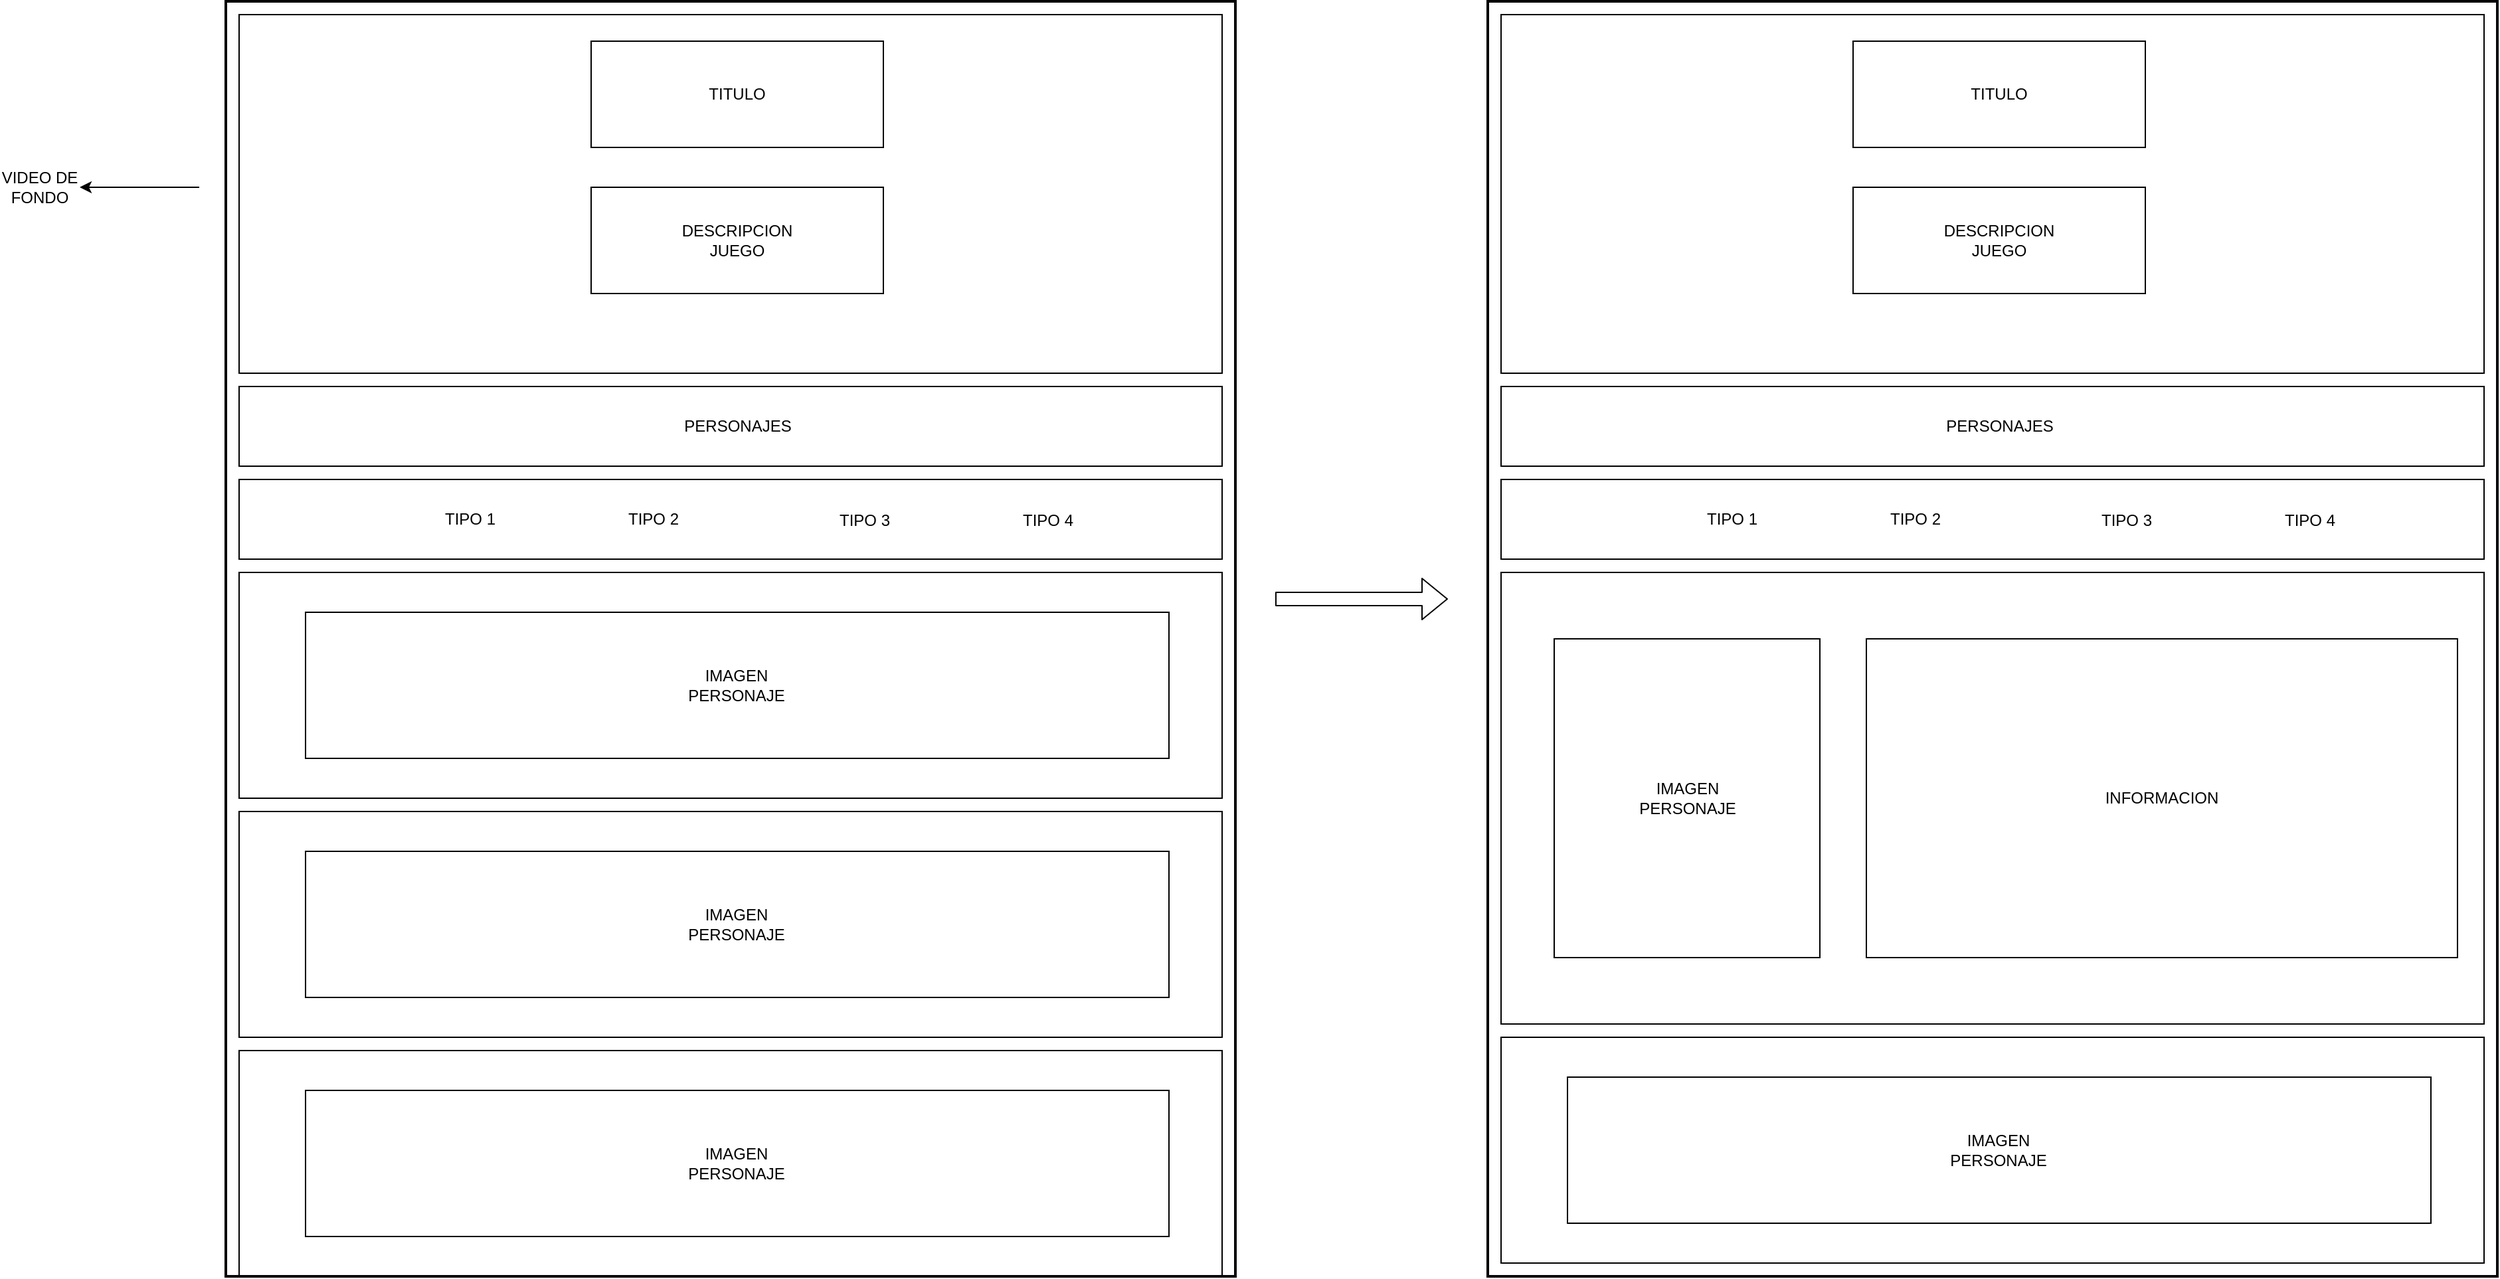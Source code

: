 <mxfile>
    <diagram id="4Bnzrhr5k3Xbg9pZ94Lz" name="Page-1">
        <mxGraphModel dx="2303" dy="1104" grid="1" gridSize="10" guides="1" tooltips="1" connect="1" arrows="1" fold="1" page="1" pageScale="1" pageWidth="850" pageHeight="1100" math="0" shadow="0">
            <root>
                <mxCell id="0"/>
                <mxCell id="1" parent="0"/>
                <mxCell id="2" value="" style="shape=table;startSize=0;container=1;collapsible=0;childLayout=tableLayout;fillColor=none;strokeColor=default;rounded=0;strokeWidth=2;" parent="1" vertex="1">
                    <mxGeometry x="40" y="40" width="760" height="960" as="geometry"/>
                </mxCell>
                <mxCell id="3" value="" style="shape=tableRow;horizontal=0;startSize=0;swimlaneHead=0;swimlaneBody=0;top=0;left=0;bottom=0;right=0;collapsible=0;dropTarget=0;fillColor=none;points=[[0,0.5],[1,0.5]];portConstraint=eastwest;" parent="2" vertex="1">
                    <mxGeometry width="760" height="960" as="geometry"/>
                </mxCell>
                <mxCell id="4" value="" style="shape=partialRectangle;html=1;whiteSpace=wrap;connectable=0;overflow=hidden;fillColor=none;top=0;left=0;bottom=0;right=0;pointerEvents=1;" parent="3" vertex="1">
                    <mxGeometry width="760" height="960" as="geometry">
                        <mxRectangle width="760" height="960" as="alternateBounds"/>
                    </mxGeometry>
                </mxCell>
                <mxCell id="5" value="" style="shape=table;startSize=0;container=1;collapsible=0;childLayout=tableLayout;rounded=0;strokeColor=default;strokeWidth=1;fillColor=none;" parent="1" vertex="1">
                    <mxGeometry x="50" y="50" width="740" height="270" as="geometry"/>
                </mxCell>
                <mxCell id="6" value="" style="shape=tableRow;horizontal=0;startSize=0;swimlaneHead=0;swimlaneBody=0;top=0;left=0;bottom=0;right=0;collapsible=0;dropTarget=0;fillColor=none;points=[[0,0.5],[1,0.5]];portConstraint=eastwest;rounded=0;strokeColor=default;strokeWidth=2;" parent="5" vertex="1">
                    <mxGeometry width="740" height="270" as="geometry"/>
                </mxCell>
                <mxCell id="7" value="" style="shape=partialRectangle;html=1;whiteSpace=wrap;connectable=0;overflow=hidden;fillColor=none;top=0;left=0;bottom=0;right=0;pointerEvents=1;rounded=0;strokeColor=default;strokeWidth=2;" parent="6" vertex="1">
                    <mxGeometry width="740" height="270" as="geometry">
                        <mxRectangle width="740" height="270" as="alternateBounds"/>
                    </mxGeometry>
                </mxCell>
                <mxCell id="14" value="" style="group" vertex="1" connectable="0" parent="1">
                    <mxGeometry x="315" y="70" width="220" height="190" as="geometry"/>
                </mxCell>
                <mxCell id="10" value="" style="group" vertex="1" connectable="0" parent="14">
                    <mxGeometry width="220" height="80" as="geometry"/>
                </mxCell>
                <mxCell id="8" value="" style="rounded=0;whiteSpace=wrap;html=1;fillColor=none;" vertex="1" parent="10">
                    <mxGeometry width="220" height="80" as="geometry"/>
                </mxCell>
                <mxCell id="9" value="TITULO" style="text;html=1;strokeColor=none;fillColor=none;align=center;verticalAlign=middle;whiteSpace=wrap;rounded=0;" vertex="1" parent="10">
                    <mxGeometry x="80" y="25" width="60" height="30" as="geometry"/>
                </mxCell>
                <mxCell id="11" value="" style="group" vertex="1" connectable="0" parent="14">
                    <mxGeometry y="110" width="220" height="80" as="geometry"/>
                </mxCell>
                <mxCell id="12" value="" style="rounded=0;whiteSpace=wrap;html=1;fillColor=none;" vertex="1" parent="11">
                    <mxGeometry width="220" height="80" as="geometry"/>
                </mxCell>
                <mxCell id="13" value="DESCRIPCION JUEGO" style="text;html=1;strokeColor=none;fillColor=none;align=center;verticalAlign=middle;whiteSpace=wrap;rounded=0;" vertex="1" parent="11">
                    <mxGeometry x="80" y="25" width="60" height="30" as="geometry"/>
                </mxCell>
                <mxCell id="15" value="" style="endArrow=classic;html=1;" edge="1" parent="1" target="16">
                    <mxGeometry width="50" height="50" relative="1" as="geometry">
                        <mxPoint x="20" y="180" as="sourcePoint"/>
                        <mxPoint x="-70" y="180" as="targetPoint"/>
                    </mxGeometry>
                </mxCell>
                <mxCell id="16" value="VIDEO DE FONDO" style="text;html=1;strokeColor=none;fillColor=none;align=center;verticalAlign=middle;whiteSpace=wrap;rounded=0;" vertex="1" parent="1">
                    <mxGeometry x="-130" y="165" width="60" height="30" as="geometry"/>
                </mxCell>
                <mxCell id="17" value="" style="shape=table;startSize=0;container=1;collapsible=0;childLayout=tableLayout;rounded=0;strokeColor=default;strokeWidth=1;fillColor=none;" vertex="1" parent="1">
                    <mxGeometry x="50" y="330" width="740" height="60" as="geometry"/>
                </mxCell>
                <mxCell id="18" value="" style="shape=tableRow;horizontal=0;startSize=0;swimlaneHead=0;swimlaneBody=0;top=0;left=0;bottom=0;right=0;collapsible=0;dropTarget=0;fillColor=none;points=[[0,0.5],[1,0.5]];portConstraint=eastwest;rounded=0;strokeColor=default;strokeWidth=2;" vertex="1" parent="17">
                    <mxGeometry width="740" height="60" as="geometry"/>
                </mxCell>
                <mxCell id="19" value="" style="shape=partialRectangle;html=1;whiteSpace=wrap;connectable=0;overflow=hidden;fillColor=none;top=0;left=0;bottom=0;right=0;pointerEvents=1;rounded=0;strokeColor=default;strokeWidth=2;" vertex="1" parent="18">
                    <mxGeometry width="740" height="60" as="geometry">
                        <mxRectangle width="740" height="60" as="alternateBounds"/>
                    </mxGeometry>
                </mxCell>
                <mxCell id="20" value="PERSONAJES" style="text;html=1;strokeColor=none;fillColor=none;align=center;verticalAlign=middle;whiteSpace=wrap;rounded=0;" vertex="1" parent="1">
                    <mxGeometry x="328" y="345" width="195" height="30" as="geometry"/>
                </mxCell>
                <mxCell id="21" value="" style="shape=table;startSize=0;container=1;collapsible=0;childLayout=tableLayout;rounded=0;strokeColor=default;strokeWidth=1;fillColor=none;" vertex="1" parent="1">
                    <mxGeometry x="50" y="400" width="740" height="60" as="geometry"/>
                </mxCell>
                <mxCell id="22" value="" style="shape=tableRow;horizontal=0;startSize=0;swimlaneHead=0;swimlaneBody=0;top=0;left=0;bottom=0;right=0;collapsible=0;dropTarget=0;fillColor=none;points=[[0,0.5],[1,0.5]];portConstraint=eastwest;rounded=0;strokeColor=default;strokeWidth=2;" vertex="1" parent="21">
                    <mxGeometry width="740" height="60" as="geometry"/>
                </mxCell>
                <mxCell id="23" value="" style="shape=partialRectangle;html=1;whiteSpace=wrap;connectable=0;overflow=hidden;fillColor=none;top=0;left=0;bottom=0;right=0;pointerEvents=1;rounded=0;strokeColor=default;strokeWidth=2;" vertex="1" parent="22">
                    <mxGeometry width="740" height="60" as="geometry">
                        <mxRectangle width="740" height="60" as="alternateBounds"/>
                    </mxGeometry>
                </mxCell>
                <mxCell id="24" value="TIPO 1" style="text;html=1;strokeColor=none;fillColor=none;align=center;verticalAlign=middle;whiteSpace=wrap;rounded=0;" vertex="1" parent="1">
                    <mxGeometry x="163" y="415" width="122" height="30" as="geometry"/>
                </mxCell>
                <mxCell id="25" value="TIPO 2" style="text;html=1;strokeColor=none;fillColor=none;align=center;verticalAlign=middle;whiteSpace=wrap;rounded=0;" vertex="1" parent="1">
                    <mxGeometry x="301" y="415" width="122" height="30" as="geometry"/>
                </mxCell>
                <mxCell id="26" value="TIPO 4" style="text;html=1;strokeColor=none;fillColor=none;align=center;verticalAlign=middle;whiteSpace=wrap;rounded=0;" vertex="1" parent="1">
                    <mxGeometry x="598" y="416" width="122" height="30" as="geometry"/>
                </mxCell>
                <mxCell id="27" value="TIPO 3" style="text;html=1;strokeColor=none;fillColor=none;align=center;verticalAlign=middle;whiteSpace=wrap;rounded=0;" vertex="1" parent="1">
                    <mxGeometry x="460" y="416" width="122" height="30" as="geometry"/>
                </mxCell>
                <mxCell id="66" value="" style="shape=table;startSize=0;container=1;collapsible=0;childLayout=tableLayout;fillColor=none;strokeColor=default;rounded=0;strokeWidth=2;" vertex="1" parent="1">
                    <mxGeometry x="990" y="40" width="760" height="960" as="geometry"/>
                </mxCell>
                <mxCell id="67" value="" style="shape=tableRow;horizontal=0;startSize=0;swimlaneHead=0;swimlaneBody=0;top=0;left=0;bottom=0;right=0;collapsible=0;dropTarget=0;fillColor=none;points=[[0,0.5],[1,0.5]];portConstraint=eastwest;" vertex="1" parent="66">
                    <mxGeometry width="760" height="960" as="geometry"/>
                </mxCell>
                <mxCell id="68" value="" style="shape=partialRectangle;html=1;whiteSpace=wrap;connectable=0;overflow=hidden;fillColor=none;top=0;left=0;bottom=0;right=0;pointerEvents=1;" vertex="1" parent="67">
                    <mxGeometry width="760" height="960" as="geometry">
                        <mxRectangle width="760" height="960" as="alternateBounds"/>
                    </mxGeometry>
                </mxCell>
                <mxCell id="69" value="" style="shape=table;startSize=0;container=1;collapsible=0;childLayout=tableLayout;rounded=0;strokeColor=default;strokeWidth=1;fillColor=none;" vertex="1" parent="1">
                    <mxGeometry x="1000" y="50" width="740" height="270" as="geometry"/>
                </mxCell>
                <mxCell id="70" value="" style="shape=tableRow;horizontal=0;startSize=0;swimlaneHead=0;swimlaneBody=0;top=0;left=0;bottom=0;right=0;collapsible=0;dropTarget=0;fillColor=none;points=[[0,0.5],[1,0.5]];portConstraint=eastwest;rounded=0;strokeColor=default;strokeWidth=2;" vertex="1" parent="69">
                    <mxGeometry width="740" height="270" as="geometry"/>
                </mxCell>
                <mxCell id="71" value="" style="shape=partialRectangle;html=1;whiteSpace=wrap;connectable=0;overflow=hidden;fillColor=none;top=0;left=0;bottom=0;right=0;pointerEvents=1;rounded=0;strokeColor=default;strokeWidth=2;" vertex="1" parent="70">
                    <mxGeometry width="740" height="270" as="geometry">
                        <mxRectangle width="740" height="270" as="alternateBounds"/>
                    </mxGeometry>
                </mxCell>
                <mxCell id="72" value="" style="group" vertex="1" connectable="0" parent="1">
                    <mxGeometry x="1265" y="70" width="220" height="190" as="geometry"/>
                </mxCell>
                <mxCell id="73" value="" style="group" vertex="1" connectable="0" parent="72">
                    <mxGeometry width="220" height="80" as="geometry"/>
                </mxCell>
                <mxCell id="74" value="" style="rounded=0;whiteSpace=wrap;html=1;fillColor=none;" vertex="1" parent="73">
                    <mxGeometry width="220" height="80" as="geometry"/>
                </mxCell>
                <mxCell id="75" value="TITULO" style="text;html=1;strokeColor=none;fillColor=none;align=center;verticalAlign=middle;whiteSpace=wrap;rounded=0;" vertex="1" parent="73">
                    <mxGeometry x="80" y="25" width="60" height="30" as="geometry"/>
                </mxCell>
                <mxCell id="76" value="" style="group" vertex="1" connectable="0" parent="72">
                    <mxGeometry y="110" width="220" height="80" as="geometry"/>
                </mxCell>
                <mxCell id="77" value="" style="rounded=0;whiteSpace=wrap;html=1;fillColor=none;" vertex="1" parent="76">
                    <mxGeometry width="220" height="80" as="geometry"/>
                </mxCell>
                <mxCell id="78" value="DESCRIPCION JUEGO" style="text;html=1;strokeColor=none;fillColor=none;align=center;verticalAlign=middle;whiteSpace=wrap;rounded=0;" vertex="1" parent="76">
                    <mxGeometry x="80" y="25" width="60" height="30" as="geometry"/>
                </mxCell>
                <mxCell id="79" value="" style="shape=table;startSize=0;container=1;collapsible=0;childLayout=tableLayout;rounded=0;strokeColor=default;strokeWidth=1;fillColor=none;" vertex="1" parent="1">
                    <mxGeometry x="1000" y="330" width="740" height="60" as="geometry"/>
                </mxCell>
                <mxCell id="80" value="" style="shape=tableRow;horizontal=0;startSize=0;swimlaneHead=0;swimlaneBody=0;top=0;left=0;bottom=0;right=0;collapsible=0;dropTarget=0;fillColor=none;points=[[0,0.5],[1,0.5]];portConstraint=eastwest;rounded=0;strokeColor=default;strokeWidth=2;" vertex="1" parent="79">
                    <mxGeometry width="740" height="60" as="geometry"/>
                </mxCell>
                <mxCell id="81" value="" style="shape=partialRectangle;html=1;whiteSpace=wrap;connectable=0;overflow=hidden;fillColor=none;top=0;left=0;bottom=0;right=0;pointerEvents=1;rounded=0;strokeColor=default;strokeWidth=2;" vertex="1" parent="80">
                    <mxGeometry width="740" height="60" as="geometry">
                        <mxRectangle width="740" height="60" as="alternateBounds"/>
                    </mxGeometry>
                </mxCell>
                <mxCell id="82" value="PERSONAJES" style="text;html=1;strokeColor=none;fillColor=none;align=center;verticalAlign=middle;whiteSpace=wrap;rounded=0;" vertex="1" parent="1">
                    <mxGeometry x="1278" y="345" width="195" height="30" as="geometry"/>
                </mxCell>
                <mxCell id="83" value="" style="shape=table;startSize=0;container=1;collapsible=0;childLayout=tableLayout;rounded=0;strokeColor=default;strokeWidth=1;fillColor=none;" vertex="1" parent="1">
                    <mxGeometry x="1000" y="400" width="740" height="60" as="geometry"/>
                </mxCell>
                <mxCell id="84" value="" style="shape=tableRow;horizontal=0;startSize=0;swimlaneHead=0;swimlaneBody=0;top=0;left=0;bottom=0;right=0;collapsible=0;dropTarget=0;fillColor=none;points=[[0,0.5],[1,0.5]];portConstraint=eastwest;rounded=0;strokeColor=default;strokeWidth=2;" vertex="1" parent="83">
                    <mxGeometry width="740" height="60" as="geometry"/>
                </mxCell>
                <mxCell id="85" value="" style="shape=partialRectangle;html=1;whiteSpace=wrap;connectable=0;overflow=hidden;fillColor=none;top=0;left=0;bottom=0;right=0;pointerEvents=1;rounded=0;strokeColor=default;strokeWidth=2;" vertex="1" parent="84">
                    <mxGeometry width="740" height="60" as="geometry">
                        <mxRectangle width="740" height="60" as="alternateBounds"/>
                    </mxGeometry>
                </mxCell>
                <mxCell id="86" value="TIPO 1" style="text;html=1;strokeColor=none;fillColor=none;align=center;verticalAlign=middle;whiteSpace=wrap;rounded=0;" vertex="1" parent="1">
                    <mxGeometry x="1113" y="415" width="122" height="30" as="geometry"/>
                </mxCell>
                <mxCell id="87" value="TIPO 2" style="text;html=1;strokeColor=none;fillColor=none;align=center;verticalAlign=middle;whiteSpace=wrap;rounded=0;" vertex="1" parent="1">
                    <mxGeometry x="1251" y="415" width="122" height="30" as="geometry"/>
                </mxCell>
                <mxCell id="88" value="TIPO 4" style="text;html=1;strokeColor=none;fillColor=none;align=center;verticalAlign=middle;whiteSpace=wrap;rounded=0;" vertex="1" parent="1">
                    <mxGeometry x="1548" y="416" width="122" height="30" as="geometry"/>
                </mxCell>
                <mxCell id="89" value="TIPO 3" style="text;html=1;strokeColor=none;fillColor=none;align=center;verticalAlign=middle;whiteSpace=wrap;rounded=0;" vertex="1" parent="1">
                    <mxGeometry x="1410" y="416" width="122" height="30" as="geometry"/>
                </mxCell>
                <mxCell id="90" value="" style="shape=table;startSize=0;container=1;collapsible=0;childLayout=tableLayout;rounded=0;strokeColor=default;strokeWidth=1;fillColor=none;" vertex="1" parent="1">
                    <mxGeometry x="1000" y="470" width="740" height="340" as="geometry"/>
                </mxCell>
                <mxCell id="91" value="" style="shape=tableRow;horizontal=0;startSize=0;swimlaneHead=0;swimlaneBody=0;top=0;left=0;bottom=0;right=0;collapsible=0;dropTarget=0;fillColor=none;points=[[0,0.5],[1,0.5]];portConstraint=eastwest;rounded=0;strokeColor=default;strokeWidth=2;" vertex="1" parent="90">
                    <mxGeometry width="740" height="340" as="geometry"/>
                </mxCell>
                <mxCell id="92" value="" style="shape=partialRectangle;html=1;whiteSpace=wrap;connectable=0;overflow=hidden;fillColor=none;top=0;left=0;bottom=0;right=0;pointerEvents=1;rounded=0;strokeColor=default;strokeWidth=2;" vertex="1" parent="91">
                    <mxGeometry width="740" height="340" as="geometry">
                        <mxRectangle width="740" height="340" as="alternateBounds"/>
                    </mxGeometry>
                </mxCell>
                <mxCell id="96" value="" style="group" vertex="1" connectable="0" parent="1">
                    <mxGeometry x="1040" y="520" width="200" height="240" as="geometry"/>
                </mxCell>
                <mxCell id="97" value="" style="rounded=0;whiteSpace=wrap;html=1;fillColor=none;" vertex="1" parent="96">
                    <mxGeometry width="200" height="240" as="geometry"/>
                </mxCell>
                <mxCell id="98" value="IMAGEN&lt;br&gt;PERSONAJE" style="text;html=1;strokeColor=none;fillColor=none;align=center;verticalAlign=middle;whiteSpace=wrap;rounded=0;" vertex="1" parent="96">
                    <mxGeometry x="72.727" y="75" width="54.545" height="90" as="geometry"/>
                </mxCell>
                <mxCell id="99" value="" style="group" vertex="1" connectable="0" parent="1">
                    <mxGeometry x="1275" y="520" width="445" height="240" as="geometry"/>
                </mxCell>
                <mxCell id="100" value="" style="rounded=0;whiteSpace=wrap;html=1;fillColor=none;" vertex="1" parent="99">
                    <mxGeometry width="445" height="240" as="geometry"/>
                </mxCell>
                <mxCell id="101" value="INFORMACION" style="text;html=1;strokeColor=none;fillColor=none;align=center;verticalAlign=middle;whiteSpace=wrap;rounded=0;" vertex="1" parent="99">
                    <mxGeometry x="161.818" y="75" width="121.364" height="90" as="geometry"/>
                </mxCell>
                <mxCell id="102" value="" style="shape=flexArrow;endArrow=classic;html=1;" edge="1" parent="1">
                    <mxGeometry width="50" height="50" relative="1" as="geometry">
                        <mxPoint x="830" y="490" as="sourcePoint"/>
                        <mxPoint x="960" y="490" as="targetPoint"/>
                    </mxGeometry>
                </mxCell>
                <mxCell id="103" value="" style="group" vertex="1" connectable="0" parent="1">
                    <mxGeometry x="50" y="470" width="740" height="170" as="geometry"/>
                </mxCell>
                <mxCell id="28" value="" style="shape=table;startSize=0;container=1;collapsible=0;childLayout=tableLayout;rounded=0;strokeColor=default;strokeWidth=1;fillColor=none;" vertex="1" parent="103">
                    <mxGeometry width="740" height="170" as="geometry"/>
                </mxCell>
                <mxCell id="29" value="" style="shape=tableRow;horizontal=0;startSize=0;swimlaneHead=0;swimlaneBody=0;top=0;left=0;bottom=0;right=0;collapsible=0;dropTarget=0;fillColor=none;points=[[0,0.5],[1,0.5]];portConstraint=eastwest;rounded=0;strokeColor=default;strokeWidth=2;" vertex="1" parent="28">
                    <mxGeometry width="740" height="170" as="geometry"/>
                </mxCell>
                <mxCell id="30" value="" style="shape=partialRectangle;html=1;whiteSpace=wrap;connectable=0;overflow=hidden;fillColor=none;top=0;left=0;bottom=0;right=0;pointerEvents=1;rounded=0;strokeColor=default;strokeWidth=2;" vertex="1" parent="29">
                    <mxGeometry width="740" height="170" as="geometry">
                        <mxRectangle width="740" height="170" as="alternateBounds"/>
                    </mxGeometry>
                </mxCell>
                <mxCell id="32" value="" style="group" vertex="1" connectable="0" parent="103">
                    <mxGeometry x="50" y="30" width="650" height="110" as="geometry"/>
                </mxCell>
                <mxCell id="33" value="" style="rounded=0;whiteSpace=wrap;html=1;fillColor=none;" vertex="1" parent="32">
                    <mxGeometry width="650" height="110.0" as="geometry"/>
                </mxCell>
                <mxCell id="34" value="IMAGEN&lt;br&gt;PERSONAJE" style="text;html=1;strokeColor=none;fillColor=none;align=center;verticalAlign=middle;whiteSpace=wrap;rounded=0;" vertex="1" parent="32">
                    <mxGeometry x="236.364" y="34.375" width="177.273" height="41.25" as="geometry"/>
                </mxCell>
                <mxCell id="104" value="" style="group" vertex="1" connectable="0" parent="1">
                    <mxGeometry x="50" y="650" width="740" height="170" as="geometry"/>
                </mxCell>
                <mxCell id="105" value="" style="shape=table;startSize=0;container=1;collapsible=0;childLayout=tableLayout;rounded=0;strokeColor=default;strokeWidth=1;fillColor=none;" vertex="1" parent="104">
                    <mxGeometry width="740" height="170" as="geometry"/>
                </mxCell>
                <mxCell id="106" value="" style="shape=tableRow;horizontal=0;startSize=0;swimlaneHead=0;swimlaneBody=0;top=0;left=0;bottom=0;right=0;collapsible=0;dropTarget=0;fillColor=none;points=[[0,0.5],[1,0.5]];portConstraint=eastwest;rounded=0;strokeColor=default;strokeWidth=2;" vertex="1" parent="105">
                    <mxGeometry width="740" height="170" as="geometry"/>
                </mxCell>
                <mxCell id="107" value="" style="shape=partialRectangle;html=1;whiteSpace=wrap;connectable=0;overflow=hidden;fillColor=none;top=0;left=0;bottom=0;right=0;pointerEvents=1;rounded=0;strokeColor=default;strokeWidth=2;" vertex="1" parent="106">
                    <mxGeometry width="740" height="170" as="geometry">
                        <mxRectangle width="740" height="170" as="alternateBounds"/>
                    </mxGeometry>
                </mxCell>
                <mxCell id="108" value="" style="group" vertex="1" connectable="0" parent="104">
                    <mxGeometry x="50" y="30" width="650" height="110" as="geometry"/>
                </mxCell>
                <mxCell id="109" value="" style="rounded=0;whiteSpace=wrap;html=1;fillColor=none;" vertex="1" parent="108">
                    <mxGeometry width="650" height="110.0" as="geometry"/>
                </mxCell>
                <mxCell id="110" value="IMAGEN&lt;br&gt;PERSONAJE" style="text;html=1;strokeColor=none;fillColor=none;align=center;verticalAlign=middle;whiteSpace=wrap;rounded=0;" vertex="1" parent="108">
                    <mxGeometry x="236.364" y="34.375" width="177.273" height="41.25" as="geometry"/>
                </mxCell>
                <mxCell id="111" value="" style="group" vertex="1" connectable="0" parent="1">
                    <mxGeometry x="50" y="830" width="740" height="170" as="geometry"/>
                </mxCell>
                <mxCell id="112" value="" style="shape=table;startSize=0;container=1;collapsible=0;childLayout=tableLayout;rounded=0;strokeColor=default;strokeWidth=1;fillColor=none;" vertex="1" parent="111">
                    <mxGeometry width="740" height="170" as="geometry"/>
                </mxCell>
                <mxCell id="113" value="" style="shape=tableRow;horizontal=0;startSize=0;swimlaneHead=0;swimlaneBody=0;top=0;left=0;bottom=0;right=0;collapsible=0;dropTarget=0;fillColor=none;points=[[0,0.5],[1,0.5]];portConstraint=eastwest;rounded=0;strokeColor=default;strokeWidth=2;" vertex="1" parent="112">
                    <mxGeometry width="740" height="170" as="geometry"/>
                </mxCell>
                <mxCell id="114" value="" style="shape=partialRectangle;html=1;whiteSpace=wrap;connectable=0;overflow=hidden;fillColor=none;top=0;left=0;bottom=0;right=0;pointerEvents=1;rounded=0;strokeColor=default;strokeWidth=2;" vertex="1" parent="113">
                    <mxGeometry width="740" height="170" as="geometry">
                        <mxRectangle width="740" height="170" as="alternateBounds"/>
                    </mxGeometry>
                </mxCell>
                <mxCell id="115" value="" style="group" vertex="1" connectable="0" parent="111">
                    <mxGeometry x="50" y="30" width="650" height="110" as="geometry"/>
                </mxCell>
                <mxCell id="116" value="" style="rounded=0;whiteSpace=wrap;html=1;fillColor=none;" vertex="1" parent="115">
                    <mxGeometry width="650" height="110.0" as="geometry"/>
                </mxCell>
                <mxCell id="117" value="IMAGEN&lt;br&gt;PERSONAJE" style="text;html=1;strokeColor=none;fillColor=none;align=center;verticalAlign=middle;whiteSpace=wrap;rounded=0;" vertex="1" parent="115">
                    <mxGeometry x="236.364" y="34.375" width="177.273" height="41.25" as="geometry"/>
                </mxCell>
                <mxCell id="121" value="" style="group" vertex="1" connectable="0" parent="1">
                    <mxGeometry x="1000" y="820" width="740" height="170" as="geometry"/>
                </mxCell>
                <mxCell id="122" value="" style="shape=table;startSize=0;container=1;collapsible=0;childLayout=tableLayout;rounded=0;strokeColor=default;strokeWidth=1;fillColor=none;" vertex="1" parent="121">
                    <mxGeometry width="740" height="170" as="geometry"/>
                </mxCell>
                <mxCell id="123" value="" style="shape=tableRow;horizontal=0;startSize=0;swimlaneHead=0;swimlaneBody=0;top=0;left=0;bottom=0;right=0;collapsible=0;dropTarget=0;fillColor=none;points=[[0,0.5],[1,0.5]];portConstraint=eastwest;rounded=0;strokeColor=default;strokeWidth=2;" vertex="1" parent="122">
                    <mxGeometry width="740" height="170" as="geometry"/>
                </mxCell>
                <mxCell id="124" value="" style="shape=partialRectangle;html=1;whiteSpace=wrap;connectable=0;overflow=hidden;fillColor=none;top=0;left=0;bottom=0;right=0;pointerEvents=1;rounded=0;strokeColor=default;strokeWidth=2;" vertex="1" parent="123">
                    <mxGeometry width="740" height="170" as="geometry">
                        <mxRectangle width="740" height="170" as="alternateBounds"/>
                    </mxGeometry>
                </mxCell>
                <mxCell id="125" value="" style="group" vertex="1" connectable="0" parent="121">
                    <mxGeometry x="50" y="30" width="650" height="110" as="geometry"/>
                </mxCell>
                <mxCell id="126" value="" style="rounded=0;whiteSpace=wrap;html=1;fillColor=none;" vertex="1" parent="125">
                    <mxGeometry width="650" height="110.0" as="geometry"/>
                </mxCell>
                <mxCell id="127" value="IMAGEN&lt;br&gt;PERSONAJE" style="text;html=1;strokeColor=none;fillColor=none;align=center;verticalAlign=middle;whiteSpace=wrap;rounded=0;" vertex="1" parent="125">
                    <mxGeometry x="236.364" y="34.375" width="177.273" height="41.25" as="geometry"/>
                </mxCell>
            </root>
        </mxGraphModel>
    </diagram>
</mxfile>